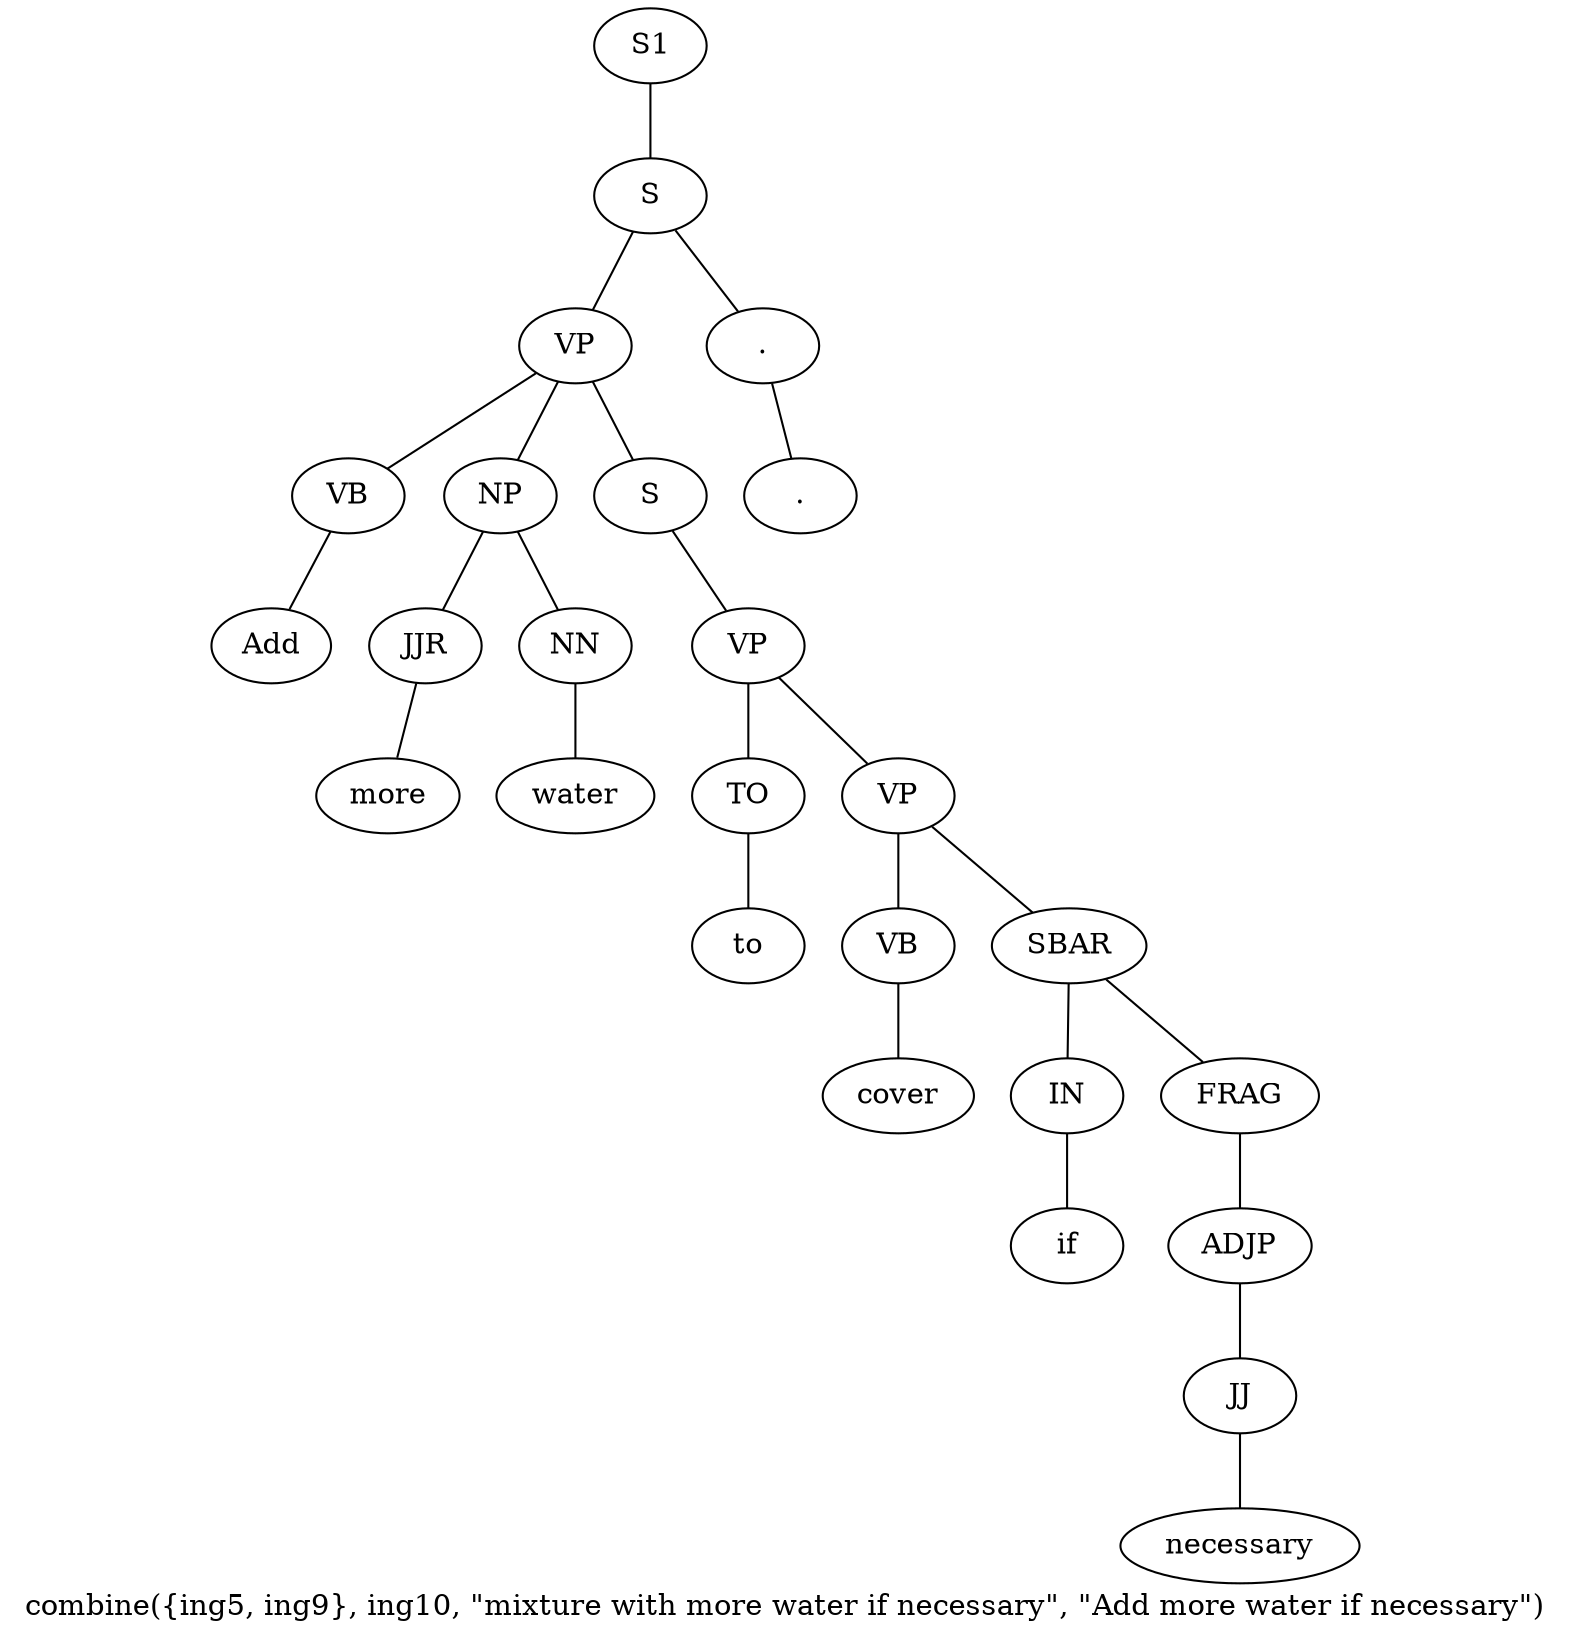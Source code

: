 graph SyntaxGraph {
	label = "combine({ing5, ing9}, ing10, \"mixture with more water if necessary\", \"Add more water if necessary\")";
	Node0 [label="S1"];
	Node1 [label="S"];
	Node2 [label="VP"];
	Node3 [label="VB"];
	Node4 [label="Add"];
	Node5 [label="NP"];
	Node6 [label="JJR"];
	Node7 [label="more"];
	Node8 [label="NN"];
	Node9 [label="water"];
	Node10 [label="S"];
	Node11 [label="VP"];
	Node12 [label="TO"];
	Node13 [label="to"];
	Node14 [label="VP"];
	Node15 [label="VB"];
	Node16 [label="cover"];
	Node17 [label="SBAR"];
	Node18 [label="IN"];
	Node19 [label="if"];
	Node20 [label="FRAG"];
	Node21 [label="ADJP"];
	Node22 [label="JJ"];
	Node23 [label="necessary"];
	Node24 [label="."];
	Node25 [label="."];

	Node0 -- Node1;
	Node1 -- Node2;
	Node1 -- Node24;
	Node2 -- Node3;
	Node2 -- Node5;
	Node2 -- Node10;
	Node3 -- Node4;
	Node5 -- Node6;
	Node5 -- Node8;
	Node6 -- Node7;
	Node8 -- Node9;
	Node10 -- Node11;
	Node11 -- Node12;
	Node11 -- Node14;
	Node12 -- Node13;
	Node14 -- Node15;
	Node14 -- Node17;
	Node15 -- Node16;
	Node17 -- Node18;
	Node17 -- Node20;
	Node18 -- Node19;
	Node20 -- Node21;
	Node21 -- Node22;
	Node22 -- Node23;
	Node24 -- Node25;
}